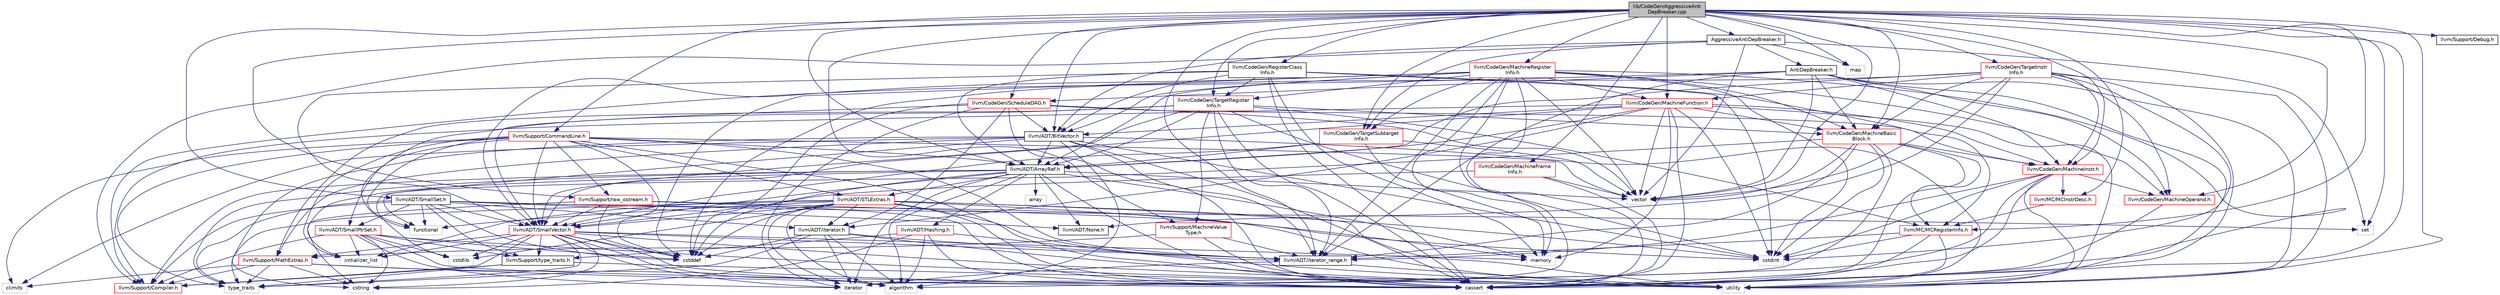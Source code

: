digraph "lib/CodeGen/AggressiveAntiDepBreaker.cpp"
{
 // LATEX_PDF_SIZE
  bgcolor="transparent";
  edge [fontname="Helvetica",fontsize="10",labelfontname="Helvetica",labelfontsize="10"];
  node [fontname="Helvetica",fontsize="10",shape="box"];
  Node1 [label="lib/CodeGen/AggressiveAnti\lDepBreaker.cpp",height=0.2,width=0.4,color="black", fillcolor="grey75", style="filled", fontcolor="black",tooltip=" "];
  Node1 -> Node2 [color="midnightblue",fontsize="10",style="solid",fontname="Helvetica"];
  Node2 [label="AggressiveAntiDepBreaker.h",height=0.2,width=0.4,color="black",URL="$AggressiveAntiDepBreaker_8h.html",tooltip=" "];
  Node2 -> Node3 [color="midnightblue",fontsize="10",style="solid",fontname="Helvetica"];
  Node3 [label="AntiDepBreaker.h",height=0.2,width=0.4,color="black",URL="$AntiDepBreaker_8h.html",tooltip=" "];
  Node3 -> Node4 [color="midnightblue",fontsize="10",style="solid",fontname="Helvetica"];
  Node4 [label="llvm/ADT/iterator_range.h",height=0.2,width=0.4,color="black",URL="$iterator__range_8h.html",tooltip="This provides a very simple, boring adaptor for a begin and end iterator into a range type."];
  Node4 -> Node5 [color="midnightblue",fontsize="10",style="solid",fontname="Helvetica"];
  Node5 [label="iterator",height=0.2,width=0.4,color="grey75",tooltip=" "];
  Node4 -> Node6 [color="midnightblue",fontsize="10",style="solid",fontname="Helvetica"];
  Node6 [label="utility",height=0.2,width=0.4,color="grey75",tooltip=" "];
  Node3 -> Node7 [color="midnightblue",fontsize="10",style="solid",fontname="Helvetica"];
  Node7 [label="llvm/CodeGen/MachineBasic\lBlock.h",height=0.2,width=0.4,color="red",URL="$MachineBasicBlock_8h.html",tooltip=" "];
  Node7 -> Node4 [color="midnightblue",fontsize="10",style="solid",fontname="Helvetica"];
  Node7 -> Node38 [color="midnightblue",fontsize="10",style="solid",fontname="Helvetica"];
  Node38 [label="llvm/CodeGen/MachineInstr.h",height=0.2,width=0.4,color="red",URL="$MachineInstr_8h.html",tooltip=" "];
  Node38 -> Node4 [color="midnightblue",fontsize="10",style="solid",fontname="Helvetica"];
  Node38 -> Node163 [color="midnightblue",fontsize="10",style="solid",fontname="Helvetica"];
  Node163 [label="llvm/CodeGen/MachineOperand.h",height=0.2,width=0.4,color="red",URL="$MachineOperand_8h.html",tooltip=" "];
  Node163 -> Node28 [color="midnightblue",fontsize="10",style="solid",fontname="Helvetica"];
  Node28 [label="cassert",height=0.2,width=0.4,color="grey75",tooltip=" "];
  Node38 -> Node179 [color="midnightblue",fontsize="10",style="solid",fontname="Helvetica"];
  Node179 [label="llvm/MC/MCInstrDesc.h",height=0.2,width=0.4,color="red",URL="$MCInstrDesc_8h.html",tooltip=" "];
  Node179 -> Node180 [color="midnightblue",fontsize="10",style="solid",fontname="Helvetica"];
  Node180 [label="llvm/MC/MCRegisterInfo.h",height=0.2,width=0.4,color="red",URL="$MCRegisterInfo_8h.html",tooltip=" "];
  Node180 -> Node4 [color="midnightblue",fontsize="10",style="solid",fontname="Helvetica"];
  Node180 -> Node28 [color="midnightblue",fontsize="10",style="solid",fontname="Helvetica"];
  Node180 -> Node29 [color="midnightblue",fontsize="10",style="solid",fontname="Helvetica"];
  Node29 [label="cstdint",height=0.2,width=0.4,color="grey75",tooltip=" "];
  Node180 -> Node6 [color="midnightblue",fontsize="10",style="solid",fontname="Helvetica"];
  Node38 -> Node36 [color="midnightblue",fontsize="10",style="solid",fontname="Helvetica"];
  Node36 [label="algorithm",height=0.2,width=0.4,color="grey75",tooltip=" "];
  Node38 -> Node28 [color="midnightblue",fontsize="10",style="solid",fontname="Helvetica"];
  Node38 -> Node29 [color="midnightblue",fontsize="10",style="solid",fontname="Helvetica"];
  Node38 -> Node6 [color="midnightblue",fontsize="10",style="solid",fontname="Helvetica"];
  Node7 -> Node180 [color="midnightblue",fontsize="10",style="solid",fontname="Helvetica"];
  Node7 -> Node28 [color="midnightblue",fontsize="10",style="solid",fontname="Helvetica"];
  Node7 -> Node29 [color="midnightblue",fontsize="10",style="solid",fontname="Helvetica"];
  Node7 -> Node37 [color="midnightblue",fontsize="10",style="solid",fontname="Helvetica"];
  Node37 [label="functional",height=0.2,width=0.4,color="grey75",tooltip=" "];
  Node7 -> Node5 [color="midnightblue",fontsize="10",style="solid",fontname="Helvetica"];
  Node7 -> Node65 [color="midnightblue",fontsize="10",style="solid",fontname="Helvetica"];
  Node65 [label="vector",height=0.2,width=0.4,color="grey75",tooltip=" "];
  Node3 -> Node38 [color="midnightblue",fontsize="10",style="solid",fontname="Helvetica"];
  Node3 -> Node163 [color="midnightblue",fontsize="10",style="solid",fontname="Helvetica"];
  Node3 -> Node194 [color="midnightblue",fontsize="10",style="solid",fontname="Helvetica"];
  Node194 [label="llvm/CodeGen/ScheduleDAG.h",height=0.2,width=0.4,color="red",URL="$ScheduleDAG_8h.html",tooltip=" "];
  Node194 -> Node195 [color="midnightblue",fontsize="10",style="solid",fontname="Helvetica"];
  Node195 [label="llvm/ADT/BitVector.h",height=0.2,width=0.4,color="black",URL="$BitVector_8h.html",tooltip=" "];
  Node195 -> Node40 [color="midnightblue",fontsize="10",style="solid",fontname="Helvetica"];
  Node40 [label="llvm/ADT/ArrayRef.h",height=0.2,width=0.4,color="black",URL="$ArrayRef_8h.html",tooltip=" "];
  Node40 -> Node41 [color="midnightblue",fontsize="10",style="solid",fontname="Helvetica"];
  Node41 [label="llvm/ADT/Hashing.h",height=0.2,width=0.4,color="red",URL="$Hashing_8h.html",tooltip=" "];
  Node41 -> Node23 [color="midnightblue",fontsize="10",style="solid",fontname="Helvetica"];
  Node23 [label="llvm/Support/type_traits.h",height=0.2,width=0.4,color="black",URL="$type__traits_8h.html",tooltip=" "];
  Node23 -> Node24 [color="midnightblue",fontsize="10",style="solid",fontname="Helvetica"];
  Node24 [label="llvm/Support/Compiler.h",height=0.2,width=0.4,color="red",URL="$Compiler_8h.html",tooltip=" "];
  Node23 -> Node22 [color="midnightblue",fontsize="10",style="solid",fontname="Helvetica"];
  Node22 [label="type_traits",height=0.2,width=0.4,color="grey75",tooltip=" "];
  Node23 -> Node6 [color="midnightblue",fontsize="10",style="solid",fontname="Helvetica"];
  Node41 -> Node36 [color="midnightblue",fontsize="10",style="solid",fontname="Helvetica"];
  Node41 -> Node28 [color="midnightblue",fontsize="10",style="solid",fontname="Helvetica"];
  Node41 -> Node54 [color="midnightblue",fontsize="10",style="solid",fontname="Helvetica"];
  Node54 [label="cstring",height=0.2,width=0.4,color="grey75",tooltip=" "];
  Node41 -> Node6 [color="midnightblue",fontsize="10",style="solid",fontname="Helvetica"];
  Node40 -> Node47 [color="midnightblue",fontsize="10",style="solid",fontname="Helvetica"];
  Node47 [label="llvm/ADT/None.h",height=0.2,width=0.4,color="black",URL="$None_8h.html",tooltip=" "];
  Node40 -> Node49 [color="midnightblue",fontsize="10",style="solid",fontname="Helvetica"];
  Node49 [label="llvm/ADT/SmallVector.h",height=0.2,width=0.4,color="red",URL="$SmallVector_8h.html",tooltip=" "];
  Node49 -> Node4 [color="midnightblue",fontsize="10",style="solid",fontname="Helvetica"];
  Node49 -> Node24 [color="midnightblue",fontsize="10",style="solid",fontname="Helvetica"];
  Node49 -> Node51 [color="midnightblue",fontsize="10",style="solid",fontname="Helvetica"];
  Node51 [label="llvm/Support/MathExtras.h",height=0.2,width=0.4,color="red",URL="$MathExtras_8h.html",tooltip=" "];
  Node51 -> Node24 [color="midnightblue",fontsize="10",style="solid",fontname="Helvetica"];
  Node51 -> Node36 [color="midnightblue",fontsize="10",style="solid",fontname="Helvetica"];
  Node51 -> Node28 [color="midnightblue",fontsize="10",style="solid",fontname="Helvetica"];
  Node51 -> Node53 [color="midnightblue",fontsize="10",style="solid",fontname="Helvetica"];
  Node53 [label="climits",height=0.2,width=0.4,color="grey75",tooltip=" "];
  Node51 -> Node54 [color="midnightblue",fontsize="10",style="solid",fontname="Helvetica"];
  Node51 -> Node22 [color="midnightblue",fontsize="10",style="solid",fontname="Helvetica"];
  Node49 -> Node23 [color="midnightblue",fontsize="10",style="solid",fontname="Helvetica"];
  Node49 -> Node36 [color="midnightblue",fontsize="10",style="solid",fontname="Helvetica"];
  Node49 -> Node28 [color="midnightblue",fontsize="10",style="solid",fontname="Helvetica"];
  Node49 -> Node35 [color="midnightblue",fontsize="10",style="solid",fontname="Helvetica"];
  Node35 [label="cstddef",height=0.2,width=0.4,color="grey75",tooltip=" "];
  Node49 -> Node58 [color="midnightblue",fontsize="10",style="solid",fontname="Helvetica"];
  Node58 [label="cstdlib",height=0.2,width=0.4,color="grey75",tooltip=" "];
  Node49 -> Node54 [color="midnightblue",fontsize="10",style="solid",fontname="Helvetica"];
  Node49 -> Node59 [color="midnightblue",fontsize="10",style="solid",fontname="Helvetica"];
  Node59 [label="initializer_list",height=0.2,width=0.4,color="grey75",tooltip=" "];
  Node49 -> Node5 [color="midnightblue",fontsize="10",style="solid",fontname="Helvetica"];
  Node49 -> Node48 [color="midnightblue",fontsize="10",style="solid",fontname="Helvetica"];
  Node48 [label="memory",height=0.2,width=0.4,color="grey75",tooltip=" "];
  Node49 -> Node22 [color="midnightblue",fontsize="10",style="solid",fontname="Helvetica"];
  Node49 -> Node6 [color="midnightblue",fontsize="10",style="solid",fontname="Helvetica"];
  Node40 -> Node45 [color="midnightblue",fontsize="10",style="solid",fontname="Helvetica"];
  Node45 [label="llvm/ADT/STLExtras.h",height=0.2,width=0.4,color="red",URL="$STLExtras_8h.html",tooltip=" "];
  Node45 -> Node49 [color="midnightblue",fontsize="10",style="solid",fontname="Helvetica"];
  Node45 -> Node60 [color="midnightblue",fontsize="10",style="solid",fontname="Helvetica"];
  Node60 [label="llvm/ADT/iterator.h",height=0.2,width=0.4,color="black",URL="$iterator_8h.html",tooltip=" "];
  Node60 -> Node4 [color="midnightblue",fontsize="10",style="solid",fontname="Helvetica"];
  Node60 -> Node36 [color="midnightblue",fontsize="10",style="solid",fontname="Helvetica"];
  Node60 -> Node35 [color="midnightblue",fontsize="10",style="solid",fontname="Helvetica"];
  Node60 -> Node5 [color="midnightblue",fontsize="10",style="solid",fontname="Helvetica"];
  Node60 -> Node22 [color="midnightblue",fontsize="10",style="solid",fontname="Helvetica"];
  Node60 -> Node6 [color="midnightblue",fontsize="10",style="solid",fontname="Helvetica"];
  Node45 -> Node4 [color="midnightblue",fontsize="10",style="solid",fontname="Helvetica"];
  Node45 -> Node36 [color="midnightblue",fontsize="10",style="solid",fontname="Helvetica"];
  Node45 -> Node28 [color="midnightblue",fontsize="10",style="solid",fontname="Helvetica"];
  Node45 -> Node35 [color="midnightblue",fontsize="10",style="solid",fontname="Helvetica"];
  Node45 -> Node29 [color="midnightblue",fontsize="10",style="solid",fontname="Helvetica"];
  Node45 -> Node58 [color="midnightblue",fontsize="10",style="solid",fontname="Helvetica"];
  Node45 -> Node37 [color="midnightblue",fontsize="10",style="solid",fontname="Helvetica"];
  Node45 -> Node59 [color="midnightblue",fontsize="10",style="solid",fontname="Helvetica"];
  Node45 -> Node5 [color="midnightblue",fontsize="10",style="solid",fontname="Helvetica"];
  Node45 -> Node48 [color="midnightblue",fontsize="10",style="solid",fontname="Helvetica"];
  Node45 -> Node22 [color="midnightblue",fontsize="10",style="solid",fontname="Helvetica"];
  Node45 -> Node6 [color="midnightblue",fontsize="10",style="solid",fontname="Helvetica"];
  Node40 -> Node24 [color="midnightblue",fontsize="10",style="solid",fontname="Helvetica"];
  Node40 -> Node36 [color="midnightblue",fontsize="10",style="solid",fontname="Helvetica"];
  Node40 -> Node64 [color="midnightblue",fontsize="10",style="solid",fontname="Helvetica"];
  Node64 [label="array",height=0.2,width=0.4,color="grey75",tooltip=" "];
  Node40 -> Node28 [color="midnightblue",fontsize="10",style="solid",fontname="Helvetica"];
  Node40 -> Node35 [color="midnightblue",fontsize="10",style="solid",fontname="Helvetica"];
  Node40 -> Node59 [color="midnightblue",fontsize="10",style="solid",fontname="Helvetica"];
  Node40 -> Node5 [color="midnightblue",fontsize="10",style="solid",fontname="Helvetica"];
  Node40 -> Node48 [color="midnightblue",fontsize="10",style="solid",fontname="Helvetica"];
  Node40 -> Node22 [color="midnightblue",fontsize="10",style="solid",fontname="Helvetica"];
  Node40 -> Node65 [color="midnightblue",fontsize="10",style="solid",fontname="Helvetica"];
  Node195 -> Node4 [color="midnightblue",fontsize="10",style="solid",fontname="Helvetica"];
  Node195 -> Node51 [color="midnightblue",fontsize="10",style="solid",fontname="Helvetica"];
  Node195 -> Node36 [color="midnightblue",fontsize="10",style="solid",fontname="Helvetica"];
  Node195 -> Node28 [color="midnightblue",fontsize="10",style="solid",fontname="Helvetica"];
  Node195 -> Node53 [color="midnightblue",fontsize="10",style="solid",fontname="Helvetica"];
  Node195 -> Node29 [color="midnightblue",fontsize="10",style="solid",fontname="Helvetica"];
  Node195 -> Node58 [color="midnightblue",fontsize="10",style="solid",fontname="Helvetica"];
  Node195 -> Node54 [color="midnightblue",fontsize="10",style="solid",fontname="Helvetica"];
  Node195 -> Node6 [color="midnightblue",fontsize="10",style="solid",fontname="Helvetica"];
  Node194 -> Node49 [color="midnightblue",fontsize="10",style="solid",fontname="Helvetica"];
  Node194 -> Node60 [color="midnightblue",fontsize="10",style="solid",fontname="Helvetica"];
  Node194 -> Node38 [color="midnightblue",fontsize="10",style="solid",fontname="Helvetica"];
  Node194 -> Node28 [color="midnightblue",fontsize="10",style="solid",fontname="Helvetica"];
  Node194 -> Node35 [color="midnightblue",fontsize="10",style="solid",fontname="Helvetica"];
  Node194 -> Node5 [color="midnightblue",fontsize="10",style="solid",fontname="Helvetica"];
  Node194 -> Node65 [color="midnightblue",fontsize="10",style="solid",fontname="Helvetica"];
  Node3 -> Node24 [color="midnightblue",fontsize="10",style="solid",fontname="Helvetica"];
  Node3 -> Node28 [color="midnightblue",fontsize="10",style="solid",fontname="Helvetica"];
  Node3 -> Node6 [color="midnightblue",fontsize="10",style="solid",fontname="Helvetica"];
  Node3 -> Node65 [color="midnightblue",fontsize="10",style="solid",fontname="Helvetica"];
  Node2 -> Node195 [color="midnightblue",fontsize="10",style="solid",fontname="Helvetica"];
  Node2 -> Node228 [color="midnightblue",fontsize="10",style="solid",fontname="Helvetica"];
  Node228 [label="llvm/CodeGen/TargetSubtarget\lInfo.h",height=0.2,width=0.4,color="red",URL="$TargetSubtargetInfo_8h.html",tooltip=" "];
  Node228 -> Node40 [color="midnightblue",fontsize="10",style="solid",fontname="Helvetica"];
  Node228 -> Node49 [color="midnightblue",fontsize="10",style="solid",fontname="Helvetica"];
  Node228 -> Node48 [color="midnightblue",fontsize="10",style="solid",fontname="Helvetica"];
  Node228 -> Node65 [color="midnightblue",fontsize="10",style="solid",fontname="Helvetica"];
  Node2 -> Node24 [color="midnightblue",fontsize="10",style="solid",fontname="Helvetica"];
  Node2 -> Node80 [color="midnightblue",fontsize="10",style="solid",fontname="Helvetica"];
  Node80 [label="map",height=0.2,width=0.4,color="grey75",tooltip=" "];
  Node2 -> Node201 [color="midnightblue",fontsize="10",style="solid",fontname="Helvetica"];
  Node201 [label="set",height=0.2,width=0.4,color="grey75",tooltip=" "];
  Node2 -> Node65 [color="midnightblue",fontsize="10",style="solid",fontname="Helvetica"];
  Node1 -> Node40 [color="midnightblue",fontsize="10",style="solid",fontname="Helvetica"];
  Node1 -> Node195 [color="midnightblue",fontsize="10",style="solid",fontname="Helvetica"];
  Node1 -> Node238 [color="midnightblue",fontsize="10",style="solid",fontname="Helvetica"];
  Node238 [label="llvm/ADT/SmallSet.h",height=0.2,width=0.4,color="black",URL="$SmallSet_8h.html",tooltip=" "];
  Node238 -> Node47 [color="midnightblue",fontsize="10",style="solid",fontname="Helvetica"];
  Node238 -> Node99 [color="midnightblue",fontsize="10",style="solid",fontname="Helvetica"];
  Node99 [label="llvm/ADT/SmallPtrSet.h",height=0.2,width=0.4,color="red",URL="$SmallPtrSet_8h.html",tooltip=" "];
  Node99 -> Node24 [color="midnightblue",fontsize="10",style="solid",fontname="Helvetica"];
  Node99 -> Node23 [color="midnightblue",fontsize="10",style="solid",fontname="Helvetica"];
  Node99 -> Node28 [color="midnightblue",fontsize="10",style="solid",fontname="Helvetica"];
  Node99 -> Node35 [color="midnightblue",fontsize="10",style="solid",fontname="Helvetica"];
  Node99 -> Node58 [color="midnightblue",fontsize="10",style="solid",fontname="Helvetica"];
  Node99 -> Node54 [color="midnightblue",fontsize="10",style="solid",fontname="Helvetica"];
  Node99 -> Node59 [color="midnightblue",fontsize="10",style="solid",fontname="Helvetica"];
  Node99 -> Node5 [color="midnightblue",fontsize="10",style="solid",fontname="Helvetica"];
  Node99 -> Node6 [color="midnightblue",fontsize="10",style="solid",fontname="Helvetica"];
  Node238 -> Node49 [color="midnightblue",fontsize="10",style="solid",fontname="Helvetica"];
  Node238 -> Node60 [color="midnightblue",fontsize="10",style="solid",fontname="Helvetica"];
  Node238 -> Node24 [color="midnightblue",fontsize="10",style="solid",fontname="Helvetica"];
  Node238 -> Node23 [color="midnightblue",fontsize="10",style="solid",fontname="Helvetica"];
  Node238 -> Node35 [color="midnightblue",fontsize="10",style="solid",fontname="Helvetica"];
  Node238 -> Node37 [color="midnightblue",fontsize="10",style="solid",fontname="Helvetica"];
  Node238 -> Node201 [color="midnightblue",fontsize="10",style="solid",fontname="Helvetica"];
  Node238 -> Node22 [color="midnightblue",fontsize="10",style="solid",fontname="Helvetica"];
  Node238 -> Node6 [color="midnightblue",fontsize="10",style="solid",fontname="Helvetica"];
  Node1 -> Node4 [color="midnightblue",fontsize="10",style="solid",fontname="Helvetica"];
  Node1 -> Node7 [color="midnightblue",fontsize="10",style="solid",fontname="Helvetica"];
  Node1 -> Node239 [color="midnightblue",fontsize="10",style="solid",fontname="Helvetica"];
  Node239 [label="llvm/CodeGen/MachineFrame\lInfo.h",height=0.2,width=0.4,color="red",URL="$MachineFrameInfo_8h.html",tooltip=" "];
  Node239 -> Node49 [color="midnightblue",fontsize="10",style="solid",fontname="Helvetica"];
  Node239 -> Node28 [color="midnightblue",fontsize="10",style="solid",fontname="Helvetica"];
  Node239 -> Node65 [color="midnightblue",fontsize="10",style="solid",fontname="Helvetica"];
  Node1 -> Node215 [color="midnightblue",fontsize="10",style="solid",fontname="Helvetica"];
  Node215 [label="llvm/CodeGen/MachineFunction.h",height=0.2,width=0.4,color="red",URL="$MachineFunction_8h.html",tooltip=" "];
  Node215 -> Node40 [color="midnightblue",fontsize="10",style="solid",fontname="Helvetica"];
  Node215 -> Node195 [color="midnightblue",fontsize="10",style="solid",fontname="Helvetica"];
  Node215 -> Node49 [color="midnightblue",fontsize="10",style="solid",fontname="Helvetica"];
  Node215 -> Node60 [color="midnightblue",fontsize="10",style="solid",fontname="Helvetica"];
  Node215 -> Node7 [color="midnightblue",fontsize="10",style="solid",fontname="Helvetica"];
  Node215 -> Node38 [color="midnightblue",fontsize="10",style="solid",fontname="Helvetica"];
  Node215 -> Node24 [color="midnightblue",fontsize="10",style="solid",fontname="Helvetica"];
  Node215 -> Node28 [color="midnightblue",fontsize="10",style="solid",fontname="Helvetica"];
  Node215 -> Node29 [color="midnightblue",fontsize="10",style="solid",fontname="Helvetica"];
  Node215 -> Node48 [color="midnightblue",fontsize="10",style="solid",fontname="Helvetica"];
  Node215 -> Node6 [color="midnightblue",fontsize="10",style="solid",fontname="Helvetica"];
  Node215 -> Node65 [color="midnightblue",fontsize="10",style="solid",fontname="Helvetica"];
  Node1 -> Node38 [color="midnightblue",fontsize="10",style="solid",fontname="Helvetica"];
  Node1 -> Node163 [color="midnightblue",fontsize="10",style="solid",fontname="Helvetica"];
  Node1 -> Node240 [color="midnightblue",fontsize="10",style="solid",fontname="Helvetica"];
  Node240 [label="llvm/CodeGen/MachineRegister\lInfo.h",height=0.2,width=0.4,color="red",URL="$MachineRegisterInfo_8h.html",tooltip=" "];
  Node240 -> Node40 [color="midnightblue",fontsize="10",style="solid",fontname="Helvetica"];
  Node240 -> Node195 [color="midnightblue",fontsize="10",style="solid",fontname="Helvetica"];
  Node240 -> Node49 [color="midnightblue",fontsize="10",style="solid",fontname="Helvetica"];
  Node240 -> Node4 [color="midnightblue",fontsize="10",style="solid",fontname="Helvetica"];
  Node240 -> Node7 [color="midnightblue",fontsize="10",style="solid",fontname="Helvetica"];
  Node240 -> Node215 [color="midnightblue",fontsize="10",style="solid",fontname="Helvetica"];
  Node240 -> Node163 [color="midnightblue",fontsize="10",style="solid",fontname="Helvetica"];
  Node240 -> Node213 [color="midnightblue",fontsize="10",style="solid",fontname="Helvetica"];
  Node213 [label="llvm/CodeGen/TargetRegister\lInfo.h",height=0.2,width=0.4,color="red",URL="$TargetRegisterInfo_8h.html",tooltip=" "];
  Node213 -> Node40 [color="midnightblue",fontsize="10",style="solid",fontname="Helvetica"];
  Node213 -> Node49 [color="midnightblue",fontsize="10",style="solid",fontname="Helvetica"];
  Node213 -> Node4 [color="midnightblue",fontsize="10",style="solid",fontname="Helvetica"];
  Node213 -> Node7 [color="midnightblue",fontsize="10",style="solid",fontname="Helvetica"];
  Node213 -> Node180 [color="midnightblue",fontsize="10",style="solid",fontname="Helvetica"];
  Node213 -> Node168 [color="midnightblue",fontsize="10",style="solid",fontname="Helvetica"];
  Node168 [label="llvm/Support/MachineValue\lType.h",height=0.2,width=0.4,color="red",URL="$MachineValueType_8h.html",tooltip=" "];
  Node168 -> Node4 [color="midnightblue",fontsize="10",style="solid",fontname="Helvetica"];
  Node168 -> Node51 [color="midnightblue",fontsize="10",style="solid",fontname="Helvetica"];
  Node168 -> Node28 [color="midnightblue",fontsize="10",style="solid",fontname="Helvetica"];
  Node213 -> Node51 [color="midnightblue",fontsize="10",style="solid",fontname="Helvetica"];
  Node213 -> Node28 [color="midnightblue",fontsize="10",style="solid",fontname="Helvetica"];
  Node213 -> Node29 [color="midnightblue",fontsize="10",style="solid",fontname="Helvetica"];
  Node213 -> Node37 [color="midnightblue",fontsize="10",style="solid",fontname="Helvetica"];
  Node240 -> Node228 [color="midnightblue",fontsize="10",style="solid",fontname="Helvetica"];
  Node240 -> Node28 [color="midnightblue",fontsize="10",style="solid",fontname="Helvetica"];
  Node240 -> Node35 [color="midnightblue",fontsize="10",style="solid",fontname="Helvetica"];
  Node240 -> Node29 [color="midnightblue",fontsize="10",style="solid",fontname="Helvetica"];
  Node240 -> Node5 [color="midnightblue",fontsize="10",style="solid",fontname="Helvetica"];
  Node240 -> Node48 [color="midnightblue",fontsize="10",style="solid",fontname="Helvetica"];
  Node240 -> Node6 [color="midnightblue",fontsize="10",style="solid",fontname="Helvetica"];
  Node240 -> Node65 [color="midnightblue",fontsize="10",style="solid",fontname="Helvetica"];
  Node1 -> Node245 [color="midnightblue",fontsize="10",style="solid",fontname="Helvetica"];
  Node245 [label="llvm/CodeGen/RegisterClass\lInfo.h",height=0.2,width=0.4,color="black",URL="$RegisterClassInfo_8h.html",tooltip=" "];
  Node245 -> Node40 [color="midnightblue",fontsize="10",style="solid",fontname="Helvetica"];
  Node245 -> Node195 [color="midnightblue",fontsize="10",style="solid",fontname="Helvetica"];
  Node245 -> Node49 [color="midnightblue",fontsize="10",style="solid",fontname="Helvetica"];
  Node245 -> Node213 [color="midnightblue",fontsize="10",style="solid",fontname="Helvetica"];
  Node245 -> Node180 [color="midnightblue",fontsize="10",style="solid",fontname="Helvetica"];
  Node245 -> Node28 [color="midnightblue",fontsize="10",style="solid",fontname="Helvetica"];
  Node245 -> Node29 [color="midnightblue",fontsize="10",style="solid",fontname="Helvetica"];
  Node245 -> Node48 [color="midnightblue",fontsize="10",style="solid",fontname="Helvetica"];
  Node1 -> Node194 [color="midnightblue",fontsize="10",style="solid",fontname="Helvetica"];
  Node1 -> Node246 [color="midnightblue",fontsize="10",style="solid",fontname="Helvetica"];
  Node246 [label="llvm/CodeGen/TargetInstr\lInfo.h",height=0.2,width=0.4,color="red",URL="$TargetInstrInfo_8h.html",tooltip=" "];
  Node246 -> Node40 [color="midnightblue",fontsize="10",style="solid",fontname="Helvetica"];
  Node246 -> Node47 [color="midnightblue",fontsize="10",style="solid",fontname="Helvetica"];
  Node246 -> Node7 [color="midnightblue",fontsize="10",style="solid",fontname="Helvetica"];
  Node246 -> Node215 [color="midnightblue",fontsize="10",style="solid",fontname="Helvetica"];
  Node246 -> Node38 [color="midnightblue",fontsize="10",style="solid",fontname="Helvetica"];
  Node246 -> Node163 [color="midnightblue",fontsize="10",style="solid",fontname="Helvetica"];
  Node246 -> Node28 [color="midnightblue",fontsize="10",style="solid",fontname="Helvetica"];
  Node246 -> Node35 [color="midnightblue",fontsize="10",style="solid",fontname="Helvetica"];
  Node246 -> Node29 [color="midnightblue",fontsize="10",style="solid",fontname="Helvetica"];
  Node246 -> Node6 [color="midnightblue",fontsize="10",style="solid",fontname="Helvetica"];
  Node246 -> Node65 [color="midnightblue",fontsize="10",style="solid",fontname="Helvetica"];
  Node1 -> Node213 [color="midnightblue",fontsize="10",style="solid",fontname="Helvetica"];
  Node1 -> Node228 [color="midnightblue",fontsize="10",style="solid",fontname="Helvetica"];
  Node1 -> Node179 [color="midnightblue",fontsize="10",style="solid",fontname="Helvetica"];
  Node1 -> Node180 [color="midnightblue",fontsize="10",style="solid",fontname="Helvetica"];
  Node1 -> Node98 [color="midnightblue",fontsize="10",style="solid",fontname="Helvetica"];
  Node98 [label="llvm/Support/CommandLine.h",height=0.2,width=0.4,color="red",URL="$CommandLine_8h.html",tooltip=" "];
  Node98 -> Node40 [color="midnightblue",fontsize="10",style="solid",fontname="Helvetica"];
  Node98 -> Node45 [color="midnightblue",fontsize="10",style="solid",fontname="Helvetica"];
  Node98 -> Node99 [color="midnightblue",fontsize="10",style="solid",fontname="Helvetica"];
  Node98 -> Node49 [color="midnightblue",fontsize="10",style="solid",fontname="Helvetica"];
  Node98 -> Node4 [color="midnightblue",fontsize="10",style="solid",fontname="Helvetica"];
  Node98 -> Node102 [color="midnightblue",fontsize="10",style="solid",fontname="Helvetica"];
  Node102 [label="llvm/Support/raw_ostream.h",height=0.2,width=0.4,color="red",URL="$raw__ostream_8h.html",tooltip=" "];
  Node102 -> Node49 [color="midnightblue",fontsize="10",style="solid",fontname="Helvetica"];
  Node102 -> Node28 [color="midnightblue",fontsize="10",style="solid",fontname="Helvetica"];
  Node102 -> Node35 [color="midnightblue",fontsize="10",style="solid",fontname="Helvetica"];
  Node102 -> Node29 [color="midnightblue",fontsize="10",style="solid",fontname="Helvetica"];
  Node102 -> Node54 [color="midnightblue",fontsize="10",style="solid",fontname="Helvetica"];
  Node98 -> Node28 [color="midnightblue",fontsize="10",style="solid",fontname="Helvetica"];
  Node98 -> Node53 [color="midnightblue",fontsize="10",style="solid",fontname="Helvetica"];
  Node98 -> Node35 [color="midnightblue",fontsize="10",style="solid",fontname="Helvetica"];
  Node98 -> Node37 [color="midnightblue",fontsize="10",style="solid",fontname="Helvetica"];
  Node98 -> Node59 [color="midnightblue",fontsize="10",style="solid",fontname="Helvetica"];
  Node98 -> Node22 [color="midnightblue",fontsize="10",style="solid",fontname="Helvetica"];
  Node98 -> Node65 [color="midnightblue",fontsize="10",style="solid",fontname="Helvetica"];
  Node1 -> Node153 [color="midnightblue",fontsize="10",style="solid",fontname="Helvetica"];
  Node153 [label="llvm/Support/Debug.h",height=0.2,width=0.4,color="black",URL="$Debug_8h.html",tooltip=" "];
  Node1 -> Node168 [color="midnightblue",fontsize="10",style="solid",fontname="Helvetica"];
  Node1 -> Node102 [color="midnightblue",fontsize="10",style="solid",fontname="Helvetica"];
  Node1 -> Node28 [color="midnightblue",fontsize="10",style="solid",fontname="Helvetica"];
  Node1 -> Node80 [color="midnightblue",fontsize="10",style="solid",fontname="Helvetica"];
  Node1 -> Node201 [color="midnightblue",fontsize="10",style="solid",fontname="Helvetica"];
  Node1 -> Node6 [color="midnightblue",fontsize="10",style="solid",fontname="Helvetica"];
  Node1 -> Node65 [color="midnightblue",fontsize="10",style="solid",fontname="Helvetica"];
}
